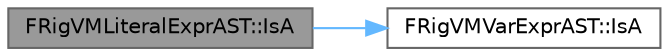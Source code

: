 digraph "FRigVMLiteralExprAST::IsA"
{
 // INTERACTIVE_SVG=YES
 // LATEX_PDF_SIZE
  bgcolor="transparent";
  edge [fontname=Helvetica,fontsize=10,labelfontname=Helvetica,labelfontsize=10];
  node [fontname=Helvetica,fontsize=10,shape=box,height=0.2,width=0.4];
  rankdir="LR";
  Node1 [id="Node000001",label="FRigVMLiteralExprAST::IsA",height=0.2,width=0.4,color="gray40", fillcolor="grey60", style="filled", fontcolor="black",tooltip="provides type checking for inherited types"];
  Node1 -> Node2 [id="edge1_Node000001_Node000002",color="steelblue1",style="solid",tooltip=" "];
  Node2 [id="Node000002",label="FRigVMVarExprAST::IsA",height=0.2,width=0.4,color="grey40", fillcolor="white", style="filled",URL="$dd/d9b/classFRigVMVarExprAST.html#a7768ea8c1076e63141a565dc3724aded",tooltip="provides type checking for inherited types"];
}
